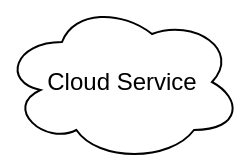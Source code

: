 <mxfile version="10.6.7" type="github"><diagram id="--5h1lXVL4Hky67svPHR" name="Page-1"><mxGraphModel dx="1398" dy="893" grid="1" gridSize="10" guides="1" tooltips="1" connect="1" arrows="1" fold="1" page="1" pageScale="1" pageWidth="850" pageHeight="1100" math="0" shadow="0"><root><mxCell id="0"/><mxCell id="1" parent="0"/><mxCell id="IRNxw1fnnk2GQnLwpjSE-1" value="Cloud Service" style="ellipse;shape=cloud;whiteSpace=wrap;html=1;" vertex="1" parent="1"><mxGeometry x="160" y="610" width="120" height="80" as="geometry"/></mxCell></root></mxGraphModel></diagram></mxfile>